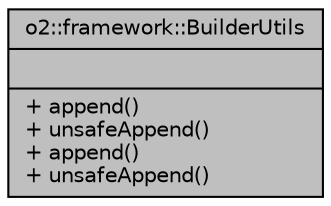 digraph "o2::framework::BuilderUtils"
{
 // INTERACTIVE_SVG=YES
  bgcolor="transparent";
  edge [fontname="Helvetica",fontsize="10",labelfontname="Helvetica",labelfontsize="10"];
  node [fontname="Helvetica",fontsize="10",shape=record];
  Node1 [label="{o2::framework::BuilderUtils\n||+ append()\l+ unsafeAppend()\l+ append()\l+ unsafeAppend()\l}",height=0.2,width=0.4,color="black", fillcolor="grey75", style="filled" fontcolor="black"];
}
